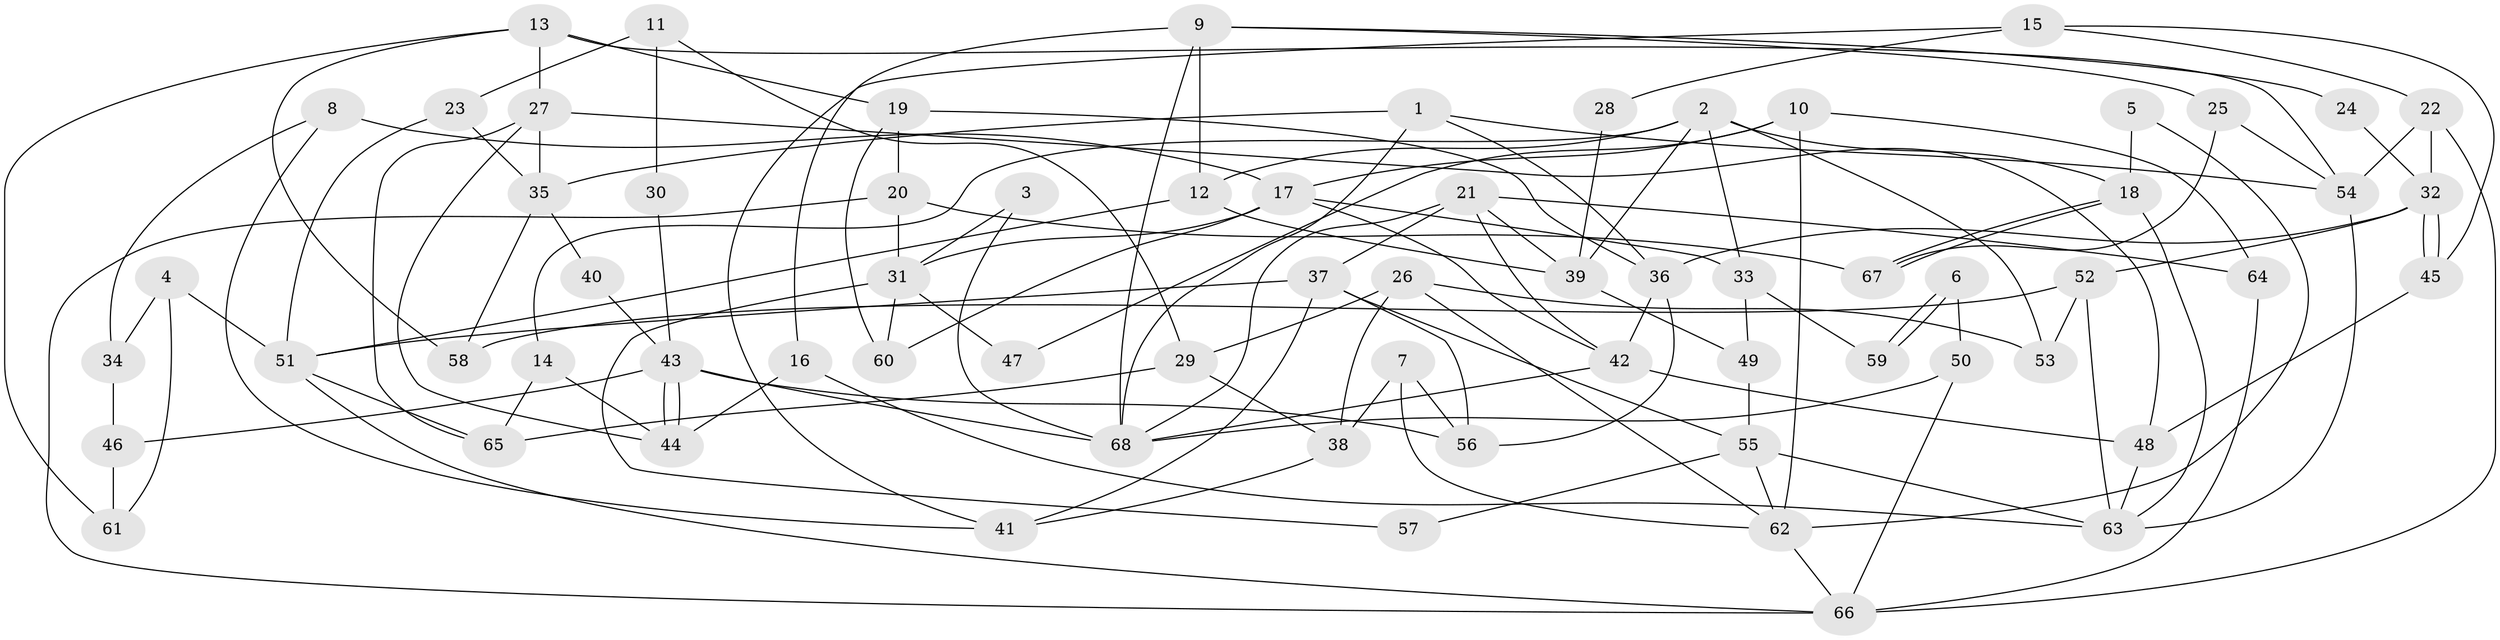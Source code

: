 // coarse degree distribution, {7: 0.08333333333333333, 6: 0.14583333333333334, 3: 0.16666666666666666, 5: 0.22916666666666666, 2: 0.14583333333333334, 4: 0.20833333333333334, 9: 0.020833333333333332}
// Generated by graph-tools (version 1.1) at 2025/37/03/04/25 23:37:02]
// undirected, 68 vertices, 136 edges
graph export_dot {
  node [color=gray90,style=filled];
  1;
  2;
  3;
  4;
  5;
  6;
  7;
  8;
  9;
  10;
  11;
  12;
  13;
  14;
  15;
  16;
  17;
  18;
  19;
  20;
  21;
  22;
  23;
  24;
  25;
  26;
  27;
  28;
  29;
  30;
  31;
  32;
  33;
  34;
  35;
  36;
  37;
  38;
  39;
  40;
  41;
  42;
  43;
  44;
  45;
  46;
  47;
  48;
  49;
  50;
  51;
  52;
  53;
  54;
  55;
  56;
  57;
  58;
  59;
  60;
  61;
  62;
  63;
  64;
  65;
  66;
  67;
  68;
  1 -- 54;
  1 -- 36;
  1 -- 35;
  1 -- 68;
  2 -- 14;
  2 -- 12;
  2 -- 18;
  2 -- 33;
  2 -- 39;
  2 -- 53;
  3 -- 31;
  3 -- 68;
  4 -- 34;
  4 -- 51;
  4 -- 61;
  5 -- 18;
  5 -- 62;
  6 -- 50;
  6 -- 59;
  6 -- 59;
  7 -- 62;
  7 -- 38;
  7 -- 56;
  8 -- 41;
  8 -- 17;
  8 -- 34;
  9 -- 68;
  9 -- 25;
  9 -- 12;
  9 -- 16;
  9 -- 24;
  10 -- 62;
  10 -- 17;
  10 -- 47;
  10 -- 64;
  11 -- 29;
  11 -- 23;
  11 -- 30;
  12 -- 51;
  12 -- 39;
  13 -- 58;
  13 -- 54;
  13 -- 19;
  13 -- 27;
  13 -- 61;
  14 -- 44;
  14 -- 65;
  15 -- 45;
  15 -- 22;
  15 -- 28;
  15 -- 41;
  16 -- 63;
  16 -- 44;
  17 -- 42;
  17 -- 31;
  17 -- 33;
  17 -- 60;
  18 -- 67;
  18 -- 67;
  18 -- 63;
  19 -- 36;
  19 -- 20;
  19 -- 60;
  20 -- 66;
  20 -- 31;
  20 -- 67;
  21 -- 39;
  21 -- 68;
  21 -- 37;
  21 -- 42;
  21 -- 64;
  22 -- 32;
  22 -- 66;
  22 -- 54;
  23 -- 35;
  23 -- 51;
  24 -- 32;
  25 -- 54;
  25 -- 67;
  26 -- 38;
  26 -- 53;
  26 -- 29;
  26 -- 62;
  27 -- 44;
  27 -- 35;
  27 -- 48;
  27 -- 65;
  28 -- 39;
  29 -- 65;
  29 -- 38;
  30 -- 43;
  31 -- 60;
  31 -- 47;
  31 -- 57;
  32 -- 45;
  32 -- 45;
  32 -- 36;
  32 -- 52;
  33 -- 49;
  33 -- 59;
  34 -- 46;
  35 -- 40;
  35 -- 58;
  36 -- 56;
  36 -- 42;
  37 -- 55;
  37 -- 41;
  37 -- 51;
  37 -- 56;
  38 -- 41;
  39 -- 49;
  40 -- 43;
  42 -- 68;
  42 -- 48;
  43 -- 44;
  43 -- 44;
  43 -- 56;
  43 -- 46;
  43 -- 68;
  45 -- 48;
  46 -- 61;
  48 -- 63;
  49 -- 55;
  50 -- 68;
  50 -- 66;
  51 -- 66;
  51 -- 65;
  52 -- 63;
  52 -- 53;
  52 -- 58;
  54 -- 63;
  55 -- 63;
  55 -- 57;
  55 -- 62;
  62 -- 66;
  64 -- 66;
}
